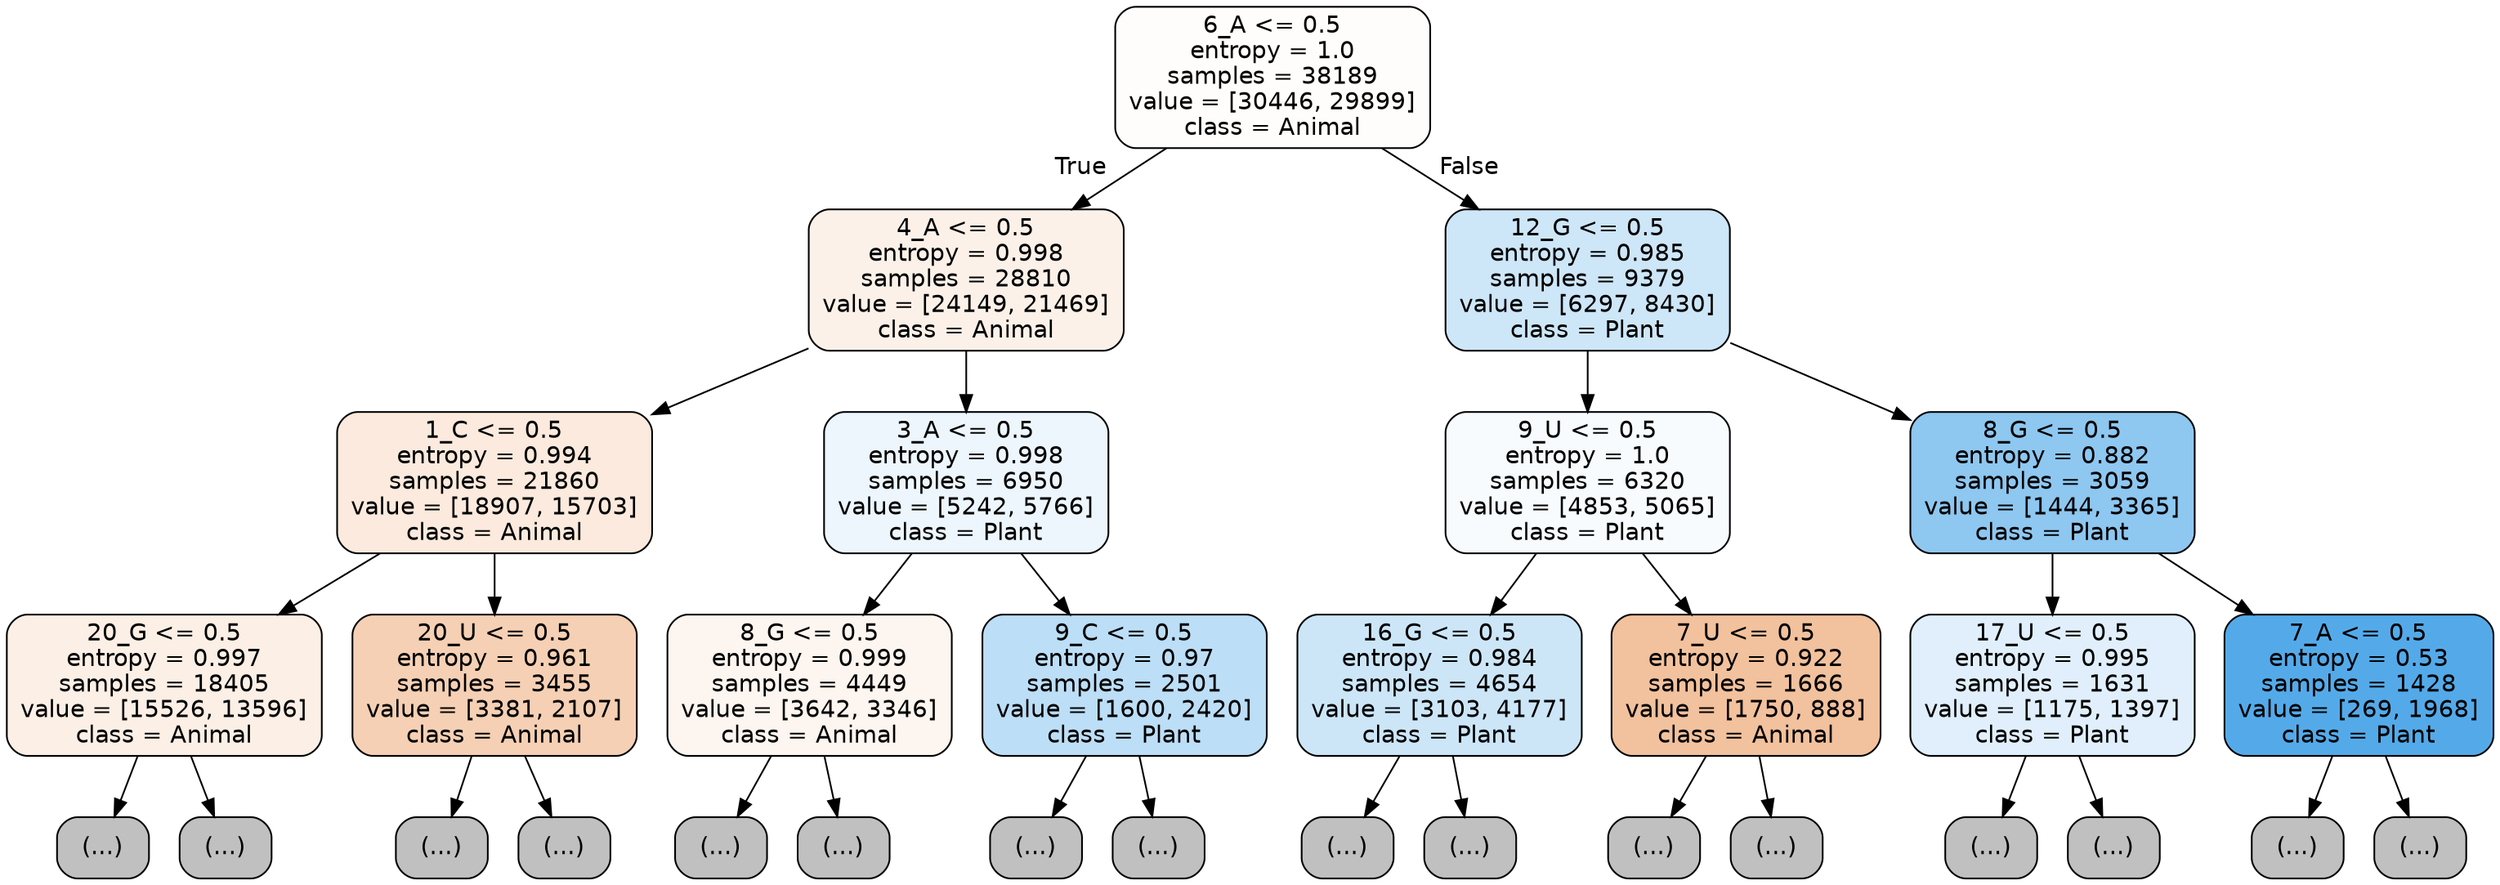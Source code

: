 digraph Tree {
node [shape=box, style="filled, rounded", color="black", fontname="helvetica"] ;
edge [fontname="helvetica"] ;
0 [label="6_A <= 0.5\nentropy = 1.0\nsamples = 38189\nvalue = [30446, 29899]\nclass = Animal", fillcolor="#fffdfb"] ;
1 [label="4_A <= 0.5\nentropy = 0.998\nsamples = 28810\nvalue = [24149, 21469]\nclass = Animal", fillcolor="#fcf1e9"] ;
0 -> 1 [labeldistance=2.5, labelangle=45, headlabel="True"] ;
2 [label="1_C <= 0.5\nentropy = 0.994\nsamples = 21860\nvalue = [18907, 15703]\nclass = Animal", fillcolor="#fbeadd"] ;
1 -> 2 ;
3 [label="20_G <= 0.5\nentropy = 0.997\nsamples = 18405\nvalue = [15526, 13596]\nclass = Animal", fillcolor="#fcefe6"] ;
2 -> 3 ;
4 [label="(...)", fillcolor="#C0C0C0"] ;
3 -> 4 ;
6145 [label="(...)", fillcolor="#C0C0C0"] ;
3 -> 6145 ;
8116 [label="20_U <= 0.5\nentropy = 0.961\nsamples = 3455\nvalue = [3381, 2107]\nclass = Animal", fillcolor="#f5d0b4"] ;
2 -> 8116 ;
8117 [label="(...)", fillcolor="#C0C0C0"] ;
8116 -> 8117 ;
9574 [label="(...)", fillcolor="#C0C0C0"] ;
8116 -> 9574 ;
9983 [label="3_A <= 0.5\nentropy = 0.998\nsamples = 6950\nvalue = [5242, 5766]\nclass = Plant", fillcolor="#edf6fd"] ;
1 -> 9983 ;
9984 [label="8_G <= 0.5\nentropy = 0.999\nsamples = 4449\nvalue = [3642, 3346]\nclass = Animal", fillcolor="#fdf5ef"] ;
9983 -> 9984 ;
9985 [label="(...)", fillcolor="#C0C0C0"] ;
9984 -> 9985 ;
11616 [label="(...)", fillcolor="#C0C0C0"] ;
9984 -> 11616 ;
12217 [label="9_C <= 0.5\nentropy = 0.97\nsamples = 2501\nvalue = [1600, 2420]\nclass = Plant", fillcolor="#bcdef6"] ;
9983 -> 12217 ;
12218 [label="(...)", fillcolor="#C0C0C0"] ;
12217 -> 12218 ;
12893 [label="(...)", fillcolor="#C0C0C0"] ;
12217 -> 12893 ;
13078 [label="12_G <= 0.5\nentropy = 0.985\nsamples = 9379\nvalue = [6297, 8430]\nclass = Plant", fillcolor="#cde6f8"] ;
0 -> 13078 [labeldistance=2.5, labelangle=-45, headlabel="False"] ;
13079 [label="9_U <= 0.5\nentropy = 1.0\nsamples = 6320\nvalue = [4853, 5065]\nclass = Plant", fillcolor="#f7fbfe"] ;
13078 -> 13079 ;
13080 [label="16_G <= 0.5\nentropy = 0.984\nsamples = 4654\nvalue = [3103, 4177]\nclass = Plant", fillcolor="#cce6f8"] ;
13079 -> 13080 ;
13081 [label="(...)", fillcolor="#C0C0C0"] ;
13080 -> 13081 ;
14578 [label="(...)", fillcolor="#C0C0C0"] ;
13080 -> 14578 ;
15147 [label="7_U <= 0.5\nentropy = 0.922\nsamples = 1666\nvalue = [1750, 888]\nclass = Animal", fillcolor="#f2c19d"] ;
13079 -> 15147 ;
15148 [label="(...)", fillcolor="#C0C0C0"] ;
15147 -> 15148 ;
15729 [label="(...)", fillcolor="#C0C0C0"] ;
15147 -> 15729 ;
15980 [label="8_G <= 0.5\nentropy = 0.882\nsamples = 3059\nvalue = [1444, 3365]\nclass = Plant", fillcolor="#8ec7f0"] ;
13078 -> 15980 ;
15981 [label="17_U <= 0.5\nentropy = 0.995\nsamples = 1631\nvalue = [1175, 1397]\nclass = Plant", fillcolor="#e0effb"] ;
15980 -> 15981 ;
15982 [label="(...)", fillcolor="#C0C0C0"] ;
15981 -> 15982 ;
16569 [label="(...)", fillcolor="#C0C0C0"] ;
15981 -> 16569 ;
16800 [label="7_A <= 0.5\nentropy = 0.53\nsamples = 1428\nvalue = [269, 1968]\nclass = Plant", fillcolor="#54aae9"] ;
15980 -> 16800 ;
16801 [label="(...)", fillcolor="#C0C0C0"] ;
16800 -> 16801 ;
16998 [label="(...)", fillcolor="#C0C0C0"] ;
16800 -> 16998 ;
}